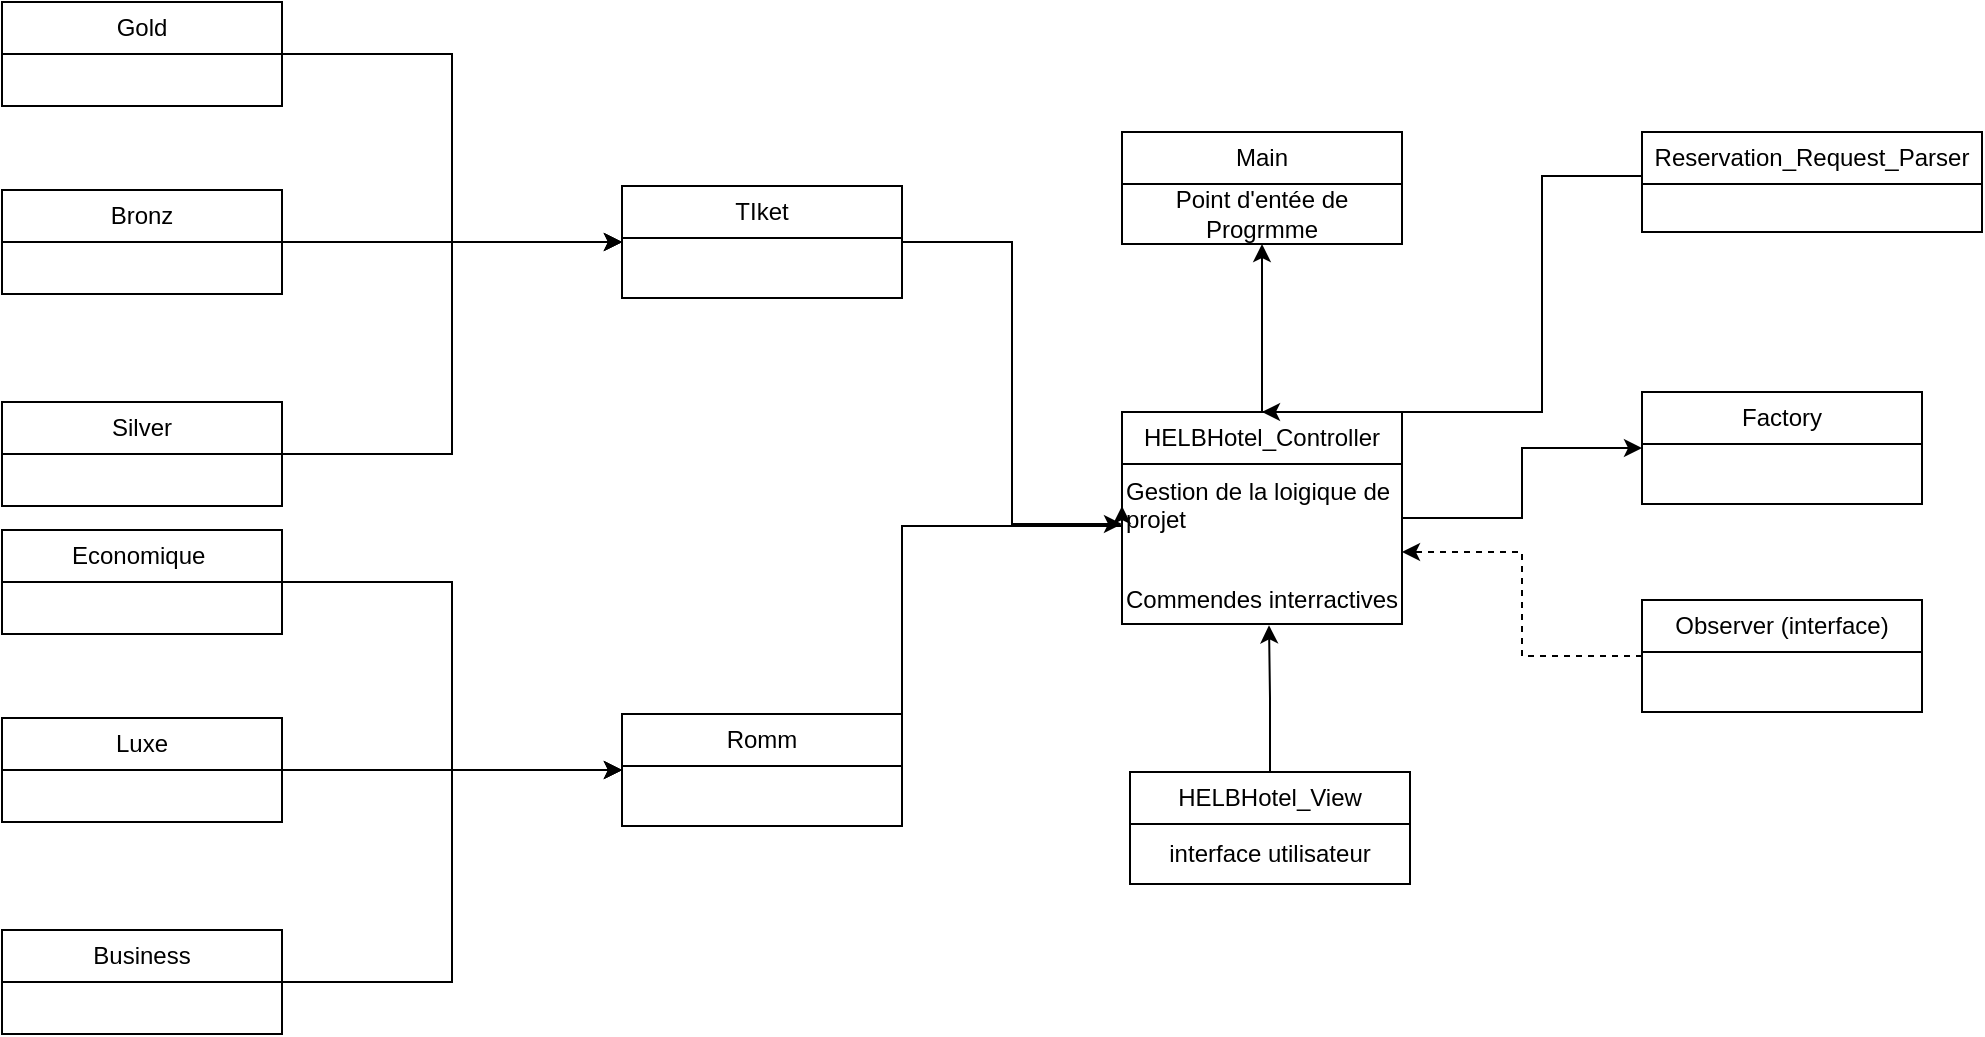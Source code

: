 <mxfile version="26.2.12">
  <diagram name="Page-1" id="Z-oEPcerpI8l3QwhhXyb">
    <mxGraphModel dx="2801" dy="2041" grid="1" gridSize="10" guides="1" tooltips="1" connect="1" arrows="1" fold="1" page="1" pageScale="1" pageWidth="827" pageHeight="1169" math="0" shadow="0">
      <root>
        <mxCell id="0" />
        <mxCell id="1" parent="0" />
        <mxCell id="t5DUdiQNpRT2612-T81h-1" value="Main" style="swimlane;fontStyle=0;childLayout=stackLayout;horizontal=1;startSize=26;fillColor=none;horizontalStack=0;resizeParent=1;resizeParentMax=0;resizeLast=0;collapsible=1;marginBottom=0;whiteSpace=wrap;html=1;" vertex="1" parent="1">
          <mxGeometry x="340" y="-120" width="140" height="56" as="geometry" />
        </mxCell>
        <mxCell id="t5DUdiQNpRT2612-T81h-2" value="Point d&#39;entée de Progrmme" style="text;html=1;align=center;verticalAlign=middle;whiteSpace=wrap;rounded=0;" vertex="1" parent="t5DUdiQNpRT2612-T81h-1">
          <mxGeometry y="26" width="140" height="30" as="geometry" />
        </mxCell>
        <mxCell id="t5DUdiQNpRT2612-T81h-3" style="edgeStyle=orthogonalEdgeStyle;rounded=0;orthogonalLoop=1;jettySize=auto;html=1;exitX=0.5;exitY=0;exitDx=0;exitDy=0;entryX=0.5;entryY=1;entryDx=0;entryDy=0;" edge="1" parent="1" source="t5DUdiQNpRT2612-T81h-4" target="t5DUdiQNpRT2612-T81h-2">
          <mxGeometry relative="1" as="geometry" />
        </mxCell>
        <mxCell id="t5DUdiQNpRT2612-T81h-44" style="edgeStyle=orthogonalEdgeStyle;rounded=0;orthogonalLoop=1;jettySize=auto;html=1;" edge="1" parent="1" source="t5DUdiQNpRT2612-T81h-4" target="t5DUdiQNpRT2612-T81h-15">
          <mxGeometry relative="1" as="geometry" />
        </mxCell>
        <mxCell id="t5DUdiQNpRT2612-T81h-4" value="HELBHotel_Controller" style="swimlane;fontStyle=0;childLayout=stackLayout;horizontal=1;startSize=26;fillColor=none;horizontalStack=0;resizeParent=1;resizeParentMax=0;resizeLast=0;collapsible=1;marginBottom=0;whiteSpace=wrap;html=1;" vertex="1" parent="1">
          <mxGeometry x="340" y="20" width="140" height="106" as="geometry" />
        </mxCell>
        <mxCell id="t5DUdiQNpRT2612-T81h-6" value="Gestion de la loigique de projet" style="text;whiteSpace=wrap;" vertex="1" parent="t5DUdiQNpRT2612-T81h-4">
          <mxGeometry y="26" width="140" height="40" as="geometry" />
        </mxCell>
        <mxCell id="t5DUdiQNpRT2612-T81h-7" value="&#xa;Commendes interractives" style="text;whiteSpace=wrap;" vertex="1" parent="t5DUdiQNpRT2612-T81h-4">
          <mxGeometry y="66" width="140" height="40" as="geometry" />
        </mxCell>
        <mxCell id="t5DUdiQNpRT2612-T81h-8" style="edgeStyle=orthogonalEdgeStyle;rounded=0;orthogonalLoop=1;jettySize=auto;html=1;entryX=0;entryY=0.5;entryDx=0;entryDy=0;" edge="1" parent="1" source="t5DUdiQNpRT2612-T81h-9" target="t5DUdiQNpRT2612-T81h-14">
          <mxGeometry relative="1" as="geometry" />
        </mxCell>
        <mxCell id="t5DUdiQNpRT2612-T81h-9" value="Economique&amp;nbsp;" style="swimlane;fontStyle=0;childLayout=stackLayout;horizontal=1;startSize=26;fillColor=none;horizontalStack=0;resizeParent=1;resizeParentMax=0;resizeLast=0;collapsible=1;marginBottom=0;whiteSpace=wrap;html=1;" vertex="1" parent="1">
          <mxGeometry x="-220" y="79" width="140" height="52" as="geometry" />
        </mxCell>
        <mxCell id="t5DUdiQNpRT2612-T81h-10" style="edgeStyle=orthogonalEdgeStyle;rounded=0;orthogonalLoop=1;jettySize=auto;html=1;entryX=0;entryY=0.5;entryDx=0;entryDy=0;" edge="1" parent="1" source="t5DUdiQNpRT2612-T81h-11" target="t5DUdiQNpRT2612-T81h-14">
          <mxGeometry relative="1" as="geometry" />
        </mxCell>
        <mxCell id="t5DUdiQNpRT2612-T81h-11" value="Business" style="swimlane;fontStyle=0;childLayout=stackLayout;horizontal=1;startSize=26;fillColor=none;horizontalStack=0;resizeParent=1;resizeParentMax=0;resizeLast=0;collapsible=1;marginBottom=0;whiteSpace=wrap;html=1;" vertex="1" parent="1">
          <mxGeometry x="-220" y="279" width="140" height="52" as="geometry" />
        </mxCell>
        <mxCell id="t5DUdiQNpRT2612-T81h-12" style="edgeStyle=orthogonalEdgeStyle;rounded=0;orthogonalLoop=1;jettySize=auto;html=1;entryX=0;entryY=0.5;entryDx=0;entryDy=0;" edge="1" parent="1" source="t5DUdiQNpRT2612-T81h-13" target="t5DUdiQNpRT2612-T81h-14">
          <mxGeometry relative="1" as="geometry">
            <Array as="points">
              <mxPoint y="199" />
              <mxPoint y="199" />
            </Array>
          </mxGeometry>
        </mxCell>
        <mxCell id="t5DUdiQNpRT2612-T81h-13" value="Luxe" style="swimlane;fontStyle=0;childLayout=stackLayout;horizontal=1;startSize=26;fillColor=none;horizontalStack=0;resizeParent=1;resizeParentMax=0;resizeLast=0;collapsible=1;marginBottom=0;whiteSpace=wrap;html=1;" vertex="1" parent="1">
          <mxGeometry x="-220" y="173" width="140" height="52" as="geometry" />
        </mxCell>
        <mxCell id="t5DUdiQNpRT2612-T81h-62" style="edgeStyle=orthogonalEdgeStyle;rounded=0;orthogonalLoop=1;jettySize=auto;html=1;exitX=1;exitY=0.5;exitDx=0;exitDy=0;" edge="1" parent="1">
          <mxGeometry relative="1" as="geometry">
            <mxPoint x="340" y="67" as="targetPoint" />
            <mxPoint x="230" y="196" as="sourcePoint" />
            <Array as="points">
              <mxPoint x="230" y="77" />
              <mxPoint x="340" y="77" />
            </Array>
          </mxGeometry>
        </mxCell>
        <mxCell id="t5DUdiQNpRT2612-T81h-14" value="Romm" style="swimlane;fontStyle=0;childLayout=stackLayout;horizontal=1;startSize=26;fillColor=none;horizontalStack=0;resizeParent=1;resizeParentMax=0;resizeLast=0;collapsible=1;marginBottom=0;whiteSpace=wrap;html=1;" vertex="1" parent="1">
          <mxGeometry x="90" y="171" width="140" height="56" as="geometry" />
        </mxCell>
        <mxCell id="t5DUdiQNpRT2612-T81h-15" value="Factory" style="swimlane;fontStyle=0;childLayout=stackLayout;horizontal=1;startSize=26;fillColor=none;horizontalStack=0;resizeParent=1;resizeParentMax=0;resizeLast=0;collapsible=1;marginBottom=0;whiteSpace=wrap;html=1;" vertex="1" parent="1">
          <mxGeometry x="600" y="10" width="140" height="56" as="geometry" />
        </mxCell>
        <mxCell id="t5DUdiQNpRT2612-T81h-16" value="HELBHotel_View" style="swimlane;fontStyle=0;childLayout=stackLayout;horizontal=1;startSize=26;fillColor=none;horizontalStack=0;resizeParent=1;resizeParentMax=0;resizeLast=0;collapsible=1;marginBottom=0;whiteSpace=wrap;html=1;" vertex="1" parent="1">
          <mxGeometry x="344" y="200" width="140" height="56" as="geometry" />
        </mxCell>
        <mxCell id="t5DUdiQNpRT2612-T81h-17" value="interface utilisateur" style="text;html=1;align=center;verticalAlign=middle;whiteSpace=wrap;rounded=0;" vertex="1" parent="t5DUdiQNpRT2612-T81h-16">
          <mxGeometry y="26" width="140" height="30" as="geometry" />
        </mxCell>
        <mxCell id="t5DUdiQNpRT2612-T81h-18" style="edgeStyle=orthogonalEdgeStyle;rounded=0;orthogonalLoop=1;jettySize=auto;html=1;entryX=0.525;entryY=1.016;entryDx=0;entryDy=0;entryPerimeter=0;" edge="1" parent="1" source="t5DUdiQNpRT2612-T81h-16" target="t5DUdiQNpRT2612-T81h-7">
          <mxGeometry relative="1" as="geometry" />
        </mxCell>
        <mxCell id="t5DUdiQNpRT2612-T81h-45" style="edgeStyle=orthogonalEdgeStyle;rounded=0;orthogonalLoop=1;jettySize=auto;html=1;dashed=1;" edge="1" parent="1" source="t5DUdiQNpRT2612-T81h-20" target="t5DUdiQNpRT2612-T81h-4">
          <mxGeometry relative="1" as="geometry">
            <Array as="points">
              <mxPoint x="540" y="142" />
              <mxPoint x="540" y="90" />
            </Array>
          </mxGeometry>
        </mxCell>
        <mxCell id="t5DUdiQNpRT2612-T81h-20" value="Observer (interface)" style="swimlane;fontStyle=0;childLayout=stackLayout;horizontal=1;startSize=26;fillColor=none;horizontalStack=0;resizeParent=1;resizeParentMax=0;resizeLast=0;collapsible=1;marginBottom=0;whiteSpace=wrap;html=1;" vertex="1" parent="1">
          <mxGeometry x="600" y="114" width="140" height="56" as="geometry" />
        </mxCell>
        <mxCell id="t5DUdiQNpRT2612-T81h-46" style="edgeStyle=orthogonalEdgeStyle;rounded=0;orthogonalLoop=1;jettySize=auto;html=1;entryX=0.5;entryY=0;entryDx=0;entryDy=0;" edge="1" parent="1" source="t5DUdiQNpRT2612-T81h-21" target="t5DUdiQNpRT2612-T81h-4">
          <mxGeometry relative="1" as="geometry">
            <Array as="points">
              <mxPoint x="550" y="-98" />
              <mxPoint x="550" y="20" />
            </Array>
          </mxGeometry>
        </mxCell>
        <mxCell id="t5DUdiQNpRT2612-T81h-21" value="Reservation_Request_Parser" style="swimlane;fontStyle=0;childLayout=stackLayout;horizontal=1;startSize=26;fillColor=none;horizontalStack=0;resizeParent=1;resizeParentMax=0;resizeLast=0;collapsible=1;marginBottom=0;whiteSpace=wrap;html=1;" vertex="1" parent="1">
          <mxGeometry x="600" y="-120" width="170" height="50" as="geometry" />
        </mxCell>
        <mxCell id="t5DUdiQNpRT2612-T81h-29" style="edgeStyle=orthogonalEdgeStyle;rounded=0;orthogonalLoop=1;jettySize=auto;html=1;entryX=0;entryY=0.5;entryDx=0;entryDy=0;" edge="1" parent="1" source="t5DUdiQNpRT2612-T81h-30" target="t5DUdiQNpRT2612-T81h-35">
          <mxGeometry relative="1" as="geometry" />
        </mxCell>
        <mxCell id="t5DUdiQNpRT2612-T81h-30" value="Gold" style="swimlane;fontStyle=0;childLayout=stackLayout;horizontal=1;startSize=26;fillColor=none;horizontalStack=0;resizeParent=1;resizeParentMax=0;resizeLast=0;collapsible=1;marginBottom=0;whiteSpace=wrap;html=1;" vertex="1" parent="1">
          <mxGeometry x="-220" y="-185" width="140" height="52" as="geometry" />
        </mxCell>
        <mxCell id="t5DUdiQNpRT2612-T81h-31" style="edgeStyle=orthogonalEdgeStyle;rounded=0;orthogonalLoop=1;jettySize=auto;html=1;entryX=0;entryY=0.5;entryDx=0;entryDy=0;" edge="1" parent="1" source="t5DUdiQNpRT2612-T81h-32" target="t5DUdiQNpRT2612-T81h-35">
          <mxGeometry relative="1" as="geometry" />
        </mxCell>
        <mxCell id="t5DUdiQNpRT2612-T81h-32" value="Silver" style="swimlane;fontStyle=0;childLayout=stackLayout;horizontal=1;startSize=26;fillColor=none;horizontalStack=0;resizeParent=1;resizeParentMax=0;resizeLast=0;collapsible=1;marginBottom=0;whiteSpace=wrap;html=1;" vertex="1" parent="1">
          <mxGeometry x="-220" y="15" width="140" height="52" as="geometry" />
        </mxCell>
        <mxCell id="t5DUdiQNpRT2612-T81h-33" style="edgeStyle=orthogonalEdgeStyle;rounded=0;orthogonalLoop=1;jettySize=auto;html=1;entryX=0;entryY=0.5;entryDx=0;entryDy=0;" edge="1" parent="1" source="t5DUdiQNpRT2612-T81h-34" target="t5DUdiQNpRT2612-T81h-35">
          <mxGeometry relative="1" as="geometry">
            <Array as="points">
              <mxPoint y="-65" />
              <mxPoint y="-65" />
            </Array>
          </mxGeometry>
        </mxCell>
        <mxCell id="t5DUdiQNpRT2612-T81h-34" value="Bronz" style="swimlane;fontStyle=0;childLayout=stackLayout;horizontal=1;startSize=26;fillColor=none;horizontalStack=0;resizeParent=1;resizeParentMax=0;resizeLast=0;collapsible=1;marginBottom=0;whiteSpace=wrap;html=1;" vertex="1" parent="1">
          <mxGeometry x="-220" y="-91" width="140" height="52" as="geometry" />
        </mxCell>
        <mxCell id="t5DUdiQNpRT2612-T81h-61" style="edgeStyle=orthogonalEdgeStyle;rounded=0;orthogonalLoop=1;jettySize=auto;html=1;exitX=1;exitY=0.5;exitDx=0;exitDy=0;entryX=0;entryY=0.75;entryDx=0;entryDy=0;" edge="1" parent="1" source="t5DUdiQNpRT2612-T81h-35" target="t5DUdiQNpRT2612-T81h-6">
          <mxGeometry relative="1" as="geometry" />
        </mxCell>
        <mxCell id="t5DUdiQNpRT2612-T81h-35" value="TIket" style="swimlane;fontStyle=0;childLayout=stackLayout;horizontal=1;startSize=26;fillColor=none;horizontalStack=0;resizeParent=1;resizeParentMax=0;resizeLast=0;collapsible=1;marginBottom=0;whiteSpace=wrap;html=1;" vertex="1" parent="1">
          <mxGeometry x="90" y="-93" width="140" height="56" as="geometry" />
        </mxCell>
      </root>
    </mxGraphModel>
  </diagram>
</mxfile>
